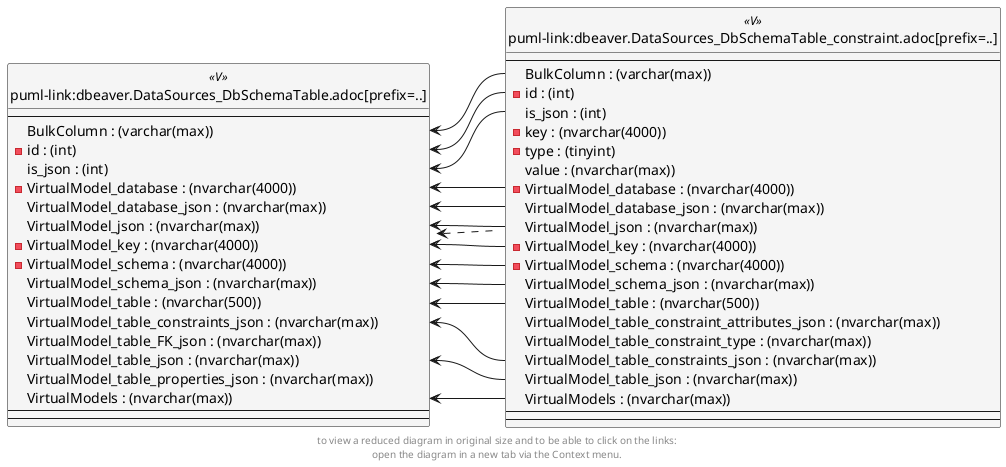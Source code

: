 @startuml
left to right direction
'top to bottom direction
hide circle
'avoide "." issues:
set namespaceSeparator none


skinparam class {
  BackgroundColor White
  BackgroundColor<<FN>> Yellow
  BackgroundColor<<FS>> Yellow
  BackgroundColor<<FT>> LightGray
  BackgroundColor<<IF>> Yellow
  BackgroundColor<<IS>> Yellow
  BackgroundColor<<P>> Aqua
  BackgroundColor<<PC>> Aqua
  BackgroundColor<<SN>> Yellow
  BackgroundColor<<SO>> SlateBlue
  BackgroundColor<<TF>> LightGray
  BackgroundColor<<TR>> Tomato
  BackgroundColor<<U>> White
  BackgroundColor<<V>> WhiteSmoke
  BackgroundColor<<X>> Aqua
}


entity "puml-link:dbeaver.DataSources_DbSchemaTable.adoc[prefix=..]" as dbeaver.DataSources_DbSchemaTable << V >> {
  --
  BulkColumn : (varchar(max))
  - id : (int)
  is_json : (int)
  - VirtualModel_database : (nvarchar(4000))
  VirtualModel_database_json : (nvarchar(max))
  VirtualModel_json : (nvarchar(max))
  - VirtualModel_key : (nvarchar(4000))
  - VirtualModel_schema : (nvarchar(4000))
  VirtualModel_schema_json : (nvarchar(max))
  VirtualModel_table : (nvarchar(500))
  VirtualModel_table_constraints_json : (nvarchar(max))
  VirtualModel_table_FK_json : (nvarchar(max))
  VirtualModel_table_json : (nvarchar(max))
  VirtualModel_table_properties_json : (nvarchar(max))
  VirtualModels : (nvarchar(max))
  --
  --
}

entity "puml-link:dbeaver.DataSources_DbSchemaTable_constraint.adoc[prefix=..]" as dbeaver.DataSources_DbSchemaTable_constraint << V >> {
  --
  BulkColumn : (varchar(max))
  - id : (int)
  is_json : (int)
  - key : (nvarchar(4000))
  - type : (tinyint)
  value : (nvarchar(max))
  - VirtualModel_database : (nvarchar(4000))
  VirtualModel_database_json : (nvarchar(max))
  VirtualModel_json : (nvarchar(max))
  - VirtualModel_key : (nvarchar(4000))
  - VirtualModel_schema : (nvarchar(4000))
  VirtualModel_schema_json : (nvarchar(max))
  VirtualModel_table : (nvarchar(500))
  VirtualModel_table_constraint_attributes_json : (nvarchar(max))
  VirtualModel_table_constraint_type : (nvarchar(max))
  VirtualModel_table_constraints_json : (nvarchar(max))
  VirtualModel_table_json : (nvarchar(max))
  VirtualModels : (nvarchar(max))
  --
  --
}

dbeaver.DataSources_DbSchemaTable <.. dbeaver.DataSources_DbSchemaTable_constraint
dbeaver.DataSources_DbSchemaTable::BulkColumn <-- dbeaver.DataSources_DbSchemaTable_constraint::BulkColumn
dbeaver.DataSources_DbSchemaTable::id <-- dbeaver.DataSources_DbSchemaTable_constraint::id
dbeaver.DataSources_DbSchemaTable::is_json <-- dbeaver.DataSources_DbSchemaTable_constraint::is_json
dbeaver.DataSources_DbSchemaTable::VirtualModel_database <-- dbeaver.DataSources_DbSchemaTable_constraint::VirtualModel_database
dbeaver.DataSources_DbSchemaTable::VirtualModel_database_json <-- dbeaver.DataSources_DbSchemaTable_constraint::VirtualModel_database_json
dbeaver.DataSources_DbSchemaTable::VirtualModel_json <-- dbeaver.DataSources_DbSchemaTable_constraint::VirtualModel_json
dbeaver.DataSources_DbSchemaTable::VirtualModel_key <-- dbeaver.DataSources_DbSchemaTable_constraint::VirtualModel_key
dbeaver.DataSources_DbSchemaTable::VirtualModel_schema <-- dbeaver.DataSources_DbSchemaTable_constraint::VirtualModel_schema
dbeaver.DataSources_DbSchemaTable::VirtualModel_schema_json <-- dbeaver.DataSources_DbSchemaTable_constraint::VirtualModel_schema_json
dbeaver.DataSources_DbSchemaTable::VirtualModel_table <-- dbeaver.DataSources_DbSchemaTable_constraint::VirtualModel_table
dbeaver.DataSources_DbSchemaTable::VirtualModel_table_constraints_json <-- dbeaver.DataSources_DbSchemaTable_constraint::VirtualModel_table_constraints_json
dbeaver.DataSources_DbSchemaTable::VirtualModel_table_json <-- dbeaver.DataSources_DbSchemaTable_constraint::VirtualModel_table_json
dbeaver.DataSources_DbSchemaTable::VirtualModels <-- dbeaver.DataSources_DbSchemaTable_constraint::VirtualModels
footer
to view a reduced diagram in original size and to be able to click on the links:
open the diagram in a new tab via the Context menu.
end footer

@enduml


